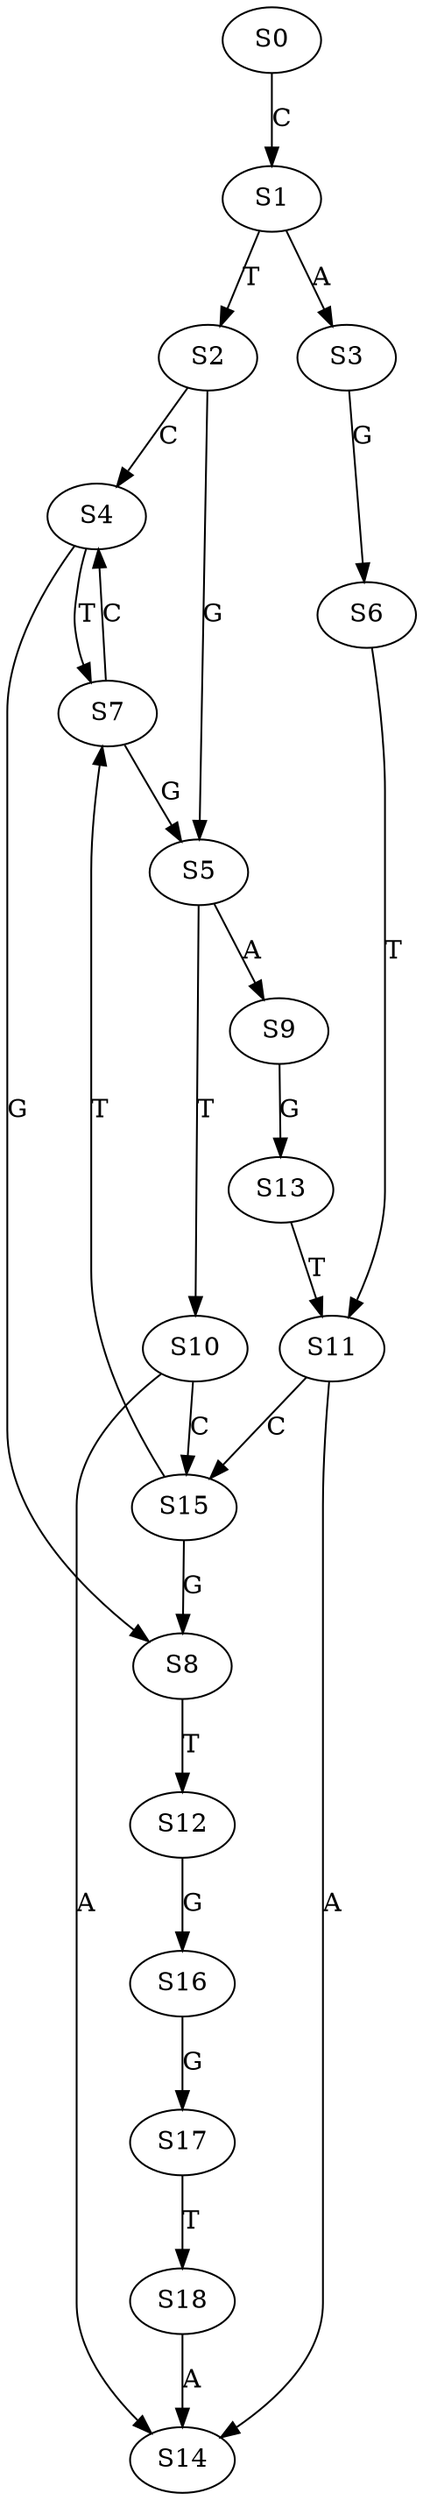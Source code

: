 strict digraph  {
	S0 -> S1 [ label = C ];
	S1 -> S2 [ label = T ];
	S1 -> S3 [ label = A ];
	S2 -> S4 [ label = C ];
	S2 -> S5 [ label = G ];
	S3 -> S6 [ label = G ];
	S4 -> S7 [ label = T ];
	S4 -> S8 [ label = G ];
	S5 -> S9 [ label = A ];
	S5 -> S10 [ label = T ];
	S6 -> S11 [ label = T ];
	S7 -> S5 [ label = G ];
	S7 -> S4 [ label = C ];
	S8 -> S12 [ label = T ];
	S9 -> S13 [ label = G ];
	S10 -> S14 [ label = A ];
	S10 -> S15 [ label = C ];
	S11 -> S14 [ label = A ];
	S11 -> S15 [ label = C ];
	S12 -> S16 [ label = G ];
	S13 -> S11 [ label = T ];
	S15 -> S7 [ label = T ];
	S15 -> S8 [ label = G ];
	S16 -> S17 [ label = G ];
	S17 -> S18 [ label = T ];
	S18 -> S14 [ label = A ];
}
